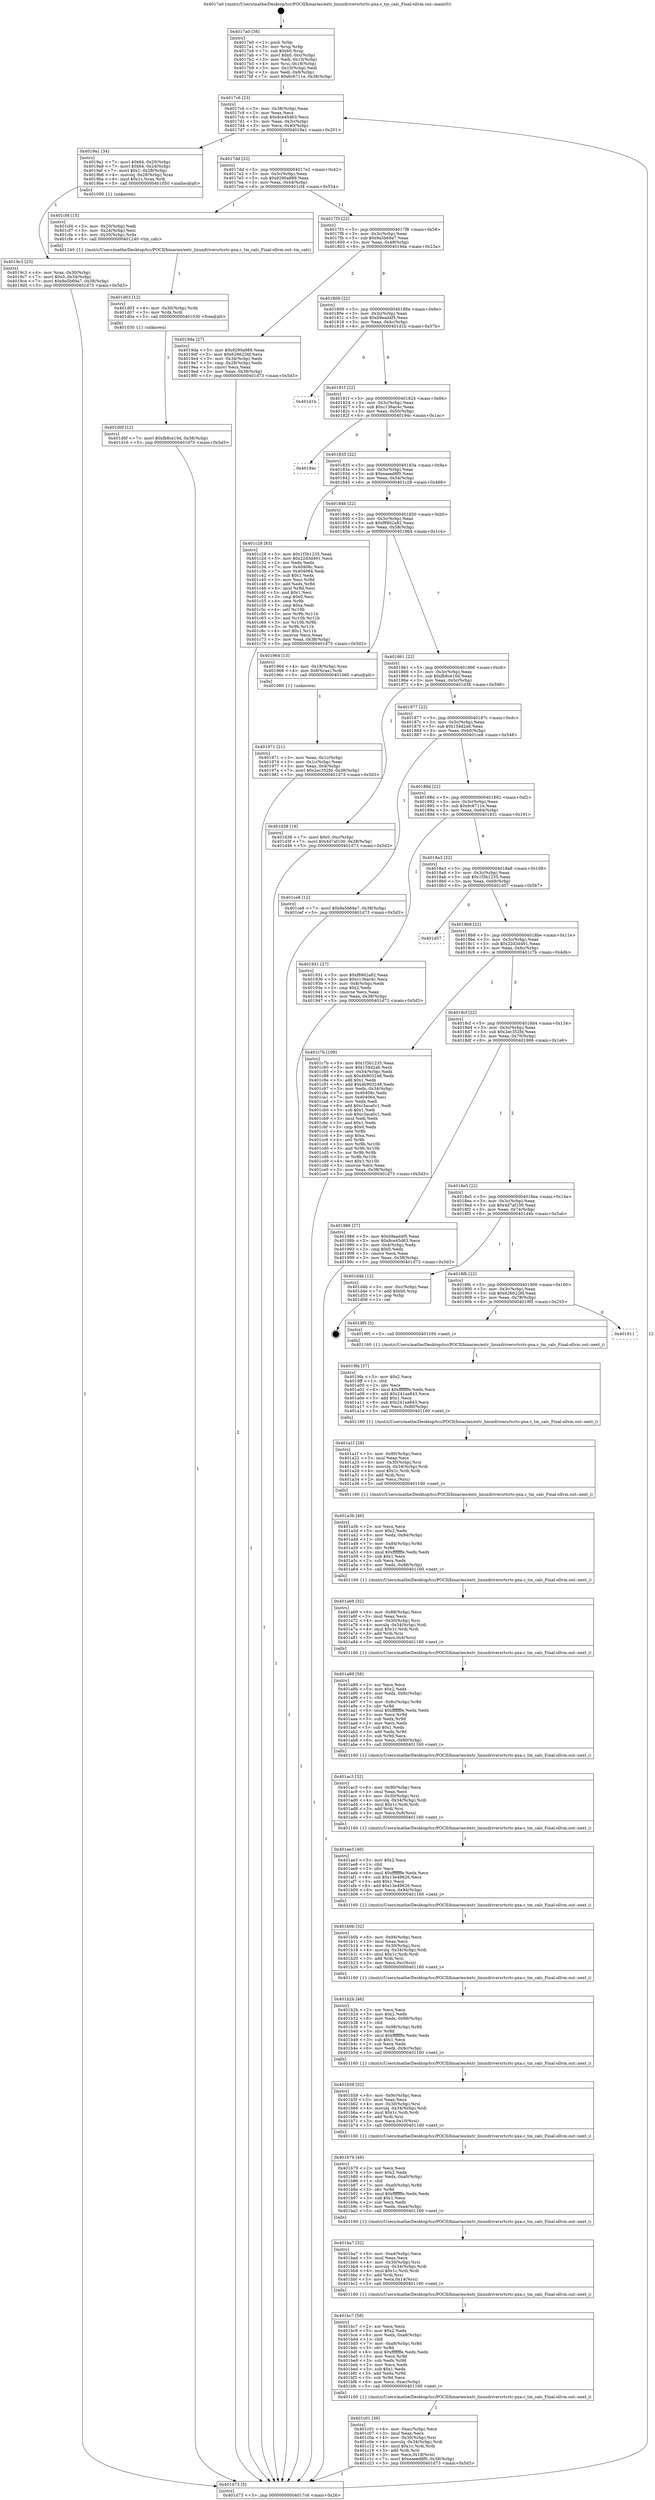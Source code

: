 digraph "0x4017a0" {
  label = "0x4017a0 (/mnt/c/Users/mathe/Desktop/tcc/POCII/binaries/extr_linuxdriversrtcrtc-pxa.c_tm_calc_Final-ollvm.out::main(0))"
  labelloc = "t"
  node[shape=record]

  Entry [label="",width=0.3,height=0.3,shape=circle,fillcolor=black,style=filled]
  "0x4017c6" [label="{
     0x4017c6 [23]\l
     | [instrs]\l
     &nbsp;&nbsp;0x4017c6 \<+3\>: mov -0x38(%rbp),%eax\l
     &nbsp;&nbsp;0x4017c9 \<+2\>: mov %eax,%ecx\l
     &nbsp;&nbsp;0x4017cb \<+6\>: sub $0x8ce45d63,%ecx\l
     &nbsp;&nbsp;0x4017d1 \<+3\>: mov %eax,-0x3c(%rbp)\l
     &nbsp;&nbsp;0x4017d4 \<+3\>: mov %ecx,-0x40(%rbp)\l
     &nbsp;&nbsp;0x4017d7 \<+6\>: je 00000000004019a1 \<main+0x201\>\l
  }"]
  "0x4019a1" [label="{
     0x4019a1 [34]\l
     | [instrs]\l
     &nbsp;&nbsp;0x4019a1 \<+7\>: movl $0x64,-0x20(%rbp)\l
     &nbsp;&nbsp;0x4019a8 \<+7\>: movl $0x64,-0x24(%rbp)\l
     &nbsp;&nbsp;0x4019af \<+7\>: movl $0x1,-0x28(%rbp)\l
     &nbsp;&nbsp;0x4019b6 \<+4\>: movslq -0x28(%rbp),%rax\l
     &nbsp;&nbsp;0x4019ba \<+4\>: imul $0x1c,%rax,%rdi\l
     &nbsp;&nbsp;0x4019be \<+5\>: call 0000000000401050 \<malloc@plt\>\l
     | [calls]\l
     &nbsp;&nbsp;0x401050 \{1\} (unknown)\l
  }"]
  "0x4017dd" [label="{
     0x4017dd [22]\l
     | [instrs]\l
     &nbsp;&nbsp;0x4017dd \<+5\>: jmp 00000000004017e2 \<main+0x42\>\l
     &nbsp;&nbsp;0x4017e2 \<+3\>: mov -0x3c(%rbp),%eax\l
     &nbsp;&nbsp;0x4017e5 \<+5\>: sub $0x9290a989,%eax\l
     &nbsp;&nbsp;0x4017ea \<+3\>: mov %eax,-0x44(%rbp)\l
     &nbsp;&nbsp;0x4017ed \<+6\>: je 0000000000401cf4 \<main+0x554\>\l
  }"]
  Exit [label="",width=0.3,height=0.3,shape=circle,fillcolor=black,style=filled,peripheries=2]
  "0x401cf4" [label="{
     0x401cf4 [15]\l
     | [instrs]\l
     &nbsp;&nbsp;0x401cf4 \<+3\>: mov -0x20(%rbp),%edi\l
     &nbsp;&nbsp;0x401cf7 \<+3\>: mov -0x24(%rbp),%esi\l
     &nbsp;&nbsp;0x401cfa \<+4\>: mov -0x30(%rbp),%rdx\l
     &nbsp;&nbsp;0x401cfe \<+5\>: call 0000000000401240 \<tm_calc\>\l
     | [calls]\l
     &nbsp;&nbsp;0x401240 \{1\} (/mnt/c/Users/mathe/Desktop/tcc/POCII/binaries/extr_linuxdriversrtcrtc-pxa.c_tm_calc_Final-ollvm.out::tm_calc)\l
  }"]
  "0x4017f3" [label="{
     0x4017f3 [22]\l
     | [instrs]\l
     &nbsp;&nbsp;0x4017f3 \<+5\>: jmp 00000000004017f8 \<main+0x58\>\l
     &nbsp;&nbsp;0x4017f8 \<+3\>: mov -0x3c(%rbp),%eax\l
     &nbsp;&nbsp;0x4017fb \<+5\>: sub $0x9a5b69a7,%eax\l
     &nbsp;&nbsp;0x401800 \<+3\>: mov %eax,-0x48(%rbp)\l
     &nbsp;&nbsp;0x401803 \<+6\>: je 00000000004019da \<main+0x23a\>\l
  }"]
  "0x401d0f" [label="{
     0x401d0f [12]\l
     | [instrs]\l
     &nbsp;&nbsp;0x401d0f \<+7\>: movl $0xfb8ce10d,-0x38(%rbp)\l
     &nbsp;&nbsp;0x401d16 \<+5\>: jmp 0000000000401d73 \<main+0x5d3\>\l
  }"]
  "0x4019da" [label="{
     0x4019da [27]\l
     | [instrs]\l
     &nbsp;&nbsp;0x4019da \<+5\>: mov $0x9290a989,%eax\l
     &nbsp;&nbsp;0x4019df \<+5\>: mov $0x6266226f,%ecx\l
     &nbsp;&nbsp;0x4019e4 \<+3\>: mov -0x34(%rbp),%edx\l
     &nbsp;&nbsp;0x4019e7 \<+3\>: cmp -0x28(%rbp),%edx\l
     &nbsp;&nbsp;0x4019ea \<+3\>: cmovl %ecx,%eax\l
     &nbsp;&nbsp;0x4019ed \<+3\>: mov %eax,-0x38(%rbp)\l
     &nbsp;&nbsp;0x4019f0 \<+5\>: jmp 0000000000401d73 \<main+0x5d3\>\l
  }"]
  "0x401809" [label="{
     0x401809 [22]\l
     | [instrs]\l
     &nbsp;&nbsp;0x401809 \<+5\>: jmp 000000000040180e \<main+0x6e\>\l
     &nbsp;&nbsp;0x40180e \<+3\>: mov -0x3c(%rbp),%eax\l
     &nbsp;&nbsp;0x401811 \<+5\>: sub $0xb9ead4f5,%eax\l
     &nbsp;&nbsp;0x401816 \<+3\>: mov %eax,-0x4c(%rbp)\l
     &nbsp;&nbsp;0x401819 \<+6\>: je 0000000000401d1b \<main+0x57b\>\l
  }"]
  "0x401d03" [label="{
     0x401d03 [12]\l
     | [instrs]\l
     &nbsp;&nbsp;0x401d03 \<+4\>: mov -0x30(%rbp),%rdx\l
     &nbsp;&nbsp;0x401d07 \<+3\>: mov %rdx,%rdi\l
     &nbsp;&nbsp;0x401d0a \<+5\>: call 0000000000401030 \<free@plt\>\l
     | [calls]\l
     &nbsp;&nbsp;0x401030 \{1\} (unknown)\l
  }"]
  "0x401d1b" [label="{
     0x401d1b\l
  }", style=dashed]
  "0x40181f" [label="{
     0x40181f [22]\l
     | [instrs]\l
     &nbsp;&nbsp;0x40181f \<+5\>: jmp 0000000000401824 \<main+0x84\>\l
     &nbsp;&nbsp;0x401824 \<+3\>: mov -0x3c(%rbp),%eax\l
     &nbsp;&nbsp;0x401827 \<+5\>: sub $0xc136ac4c,%eax\l
     &nbsp;&nbsp;0x40182c \<+3\>: mov %eax,-0x50(%rbp)\l
     &nbsp;&nbsp;0x40182f \<+6\>: je 000000000040194c \<main+0x1ac\>\l
  }"]
  "0x401c01" [label="{
     0x401c01 [39]\l
     | [instrs]\l
     &nbsp;&nbsp;0x401c01 \<+6\>: mov -0xac(%rbp),%ecx\l
     &nbsp;&nbsp;0x401c07 \<+3\>: imul %eax,%ecx\l
     &nbsp;&nbsp;0x401c0a \<+4\>: mov -0x30(%rbp),%rsi\l
     &nbsp;&nbsp;0x401c0e \<+4\>: movslq -0x34(%rbp),%rdi\l
     &nbsp;&nbsp;0x401c12 \<+4\>: imul $0x1c,%rdi,%rdi\l
     &nbsp;&nbsp;0x401c16 \<+3\>: add %rdi,%rsi\l
     &nbsp;&nbsp;0x401c19 \<+3\>: mov %ecx,0x18(%rsi)\l
     &nbsp;&nbsp;0x401c1c \<+7\>: movl $0xeaeed8f0,-0x38(%rbp)\l
     &nbsp;&nbsp;0x401c23 \<+5\>: jmp 0000000000401d73 \<main+0x5d3\>\l
  }"]
  "0x40194c" [label="{
     0x40194c\l
  }", style=dashed]
  "0x401835" [label="{
     0x401835 [22]\l
     | [instrs]\l
     &nbsp;&nbsp;0x401835 \<+5\>: jmp 000000000040183a \<main+0x9a\>\l
     &nbsp;&nbsp;0x40183a \<+3\>: mov -0x3c(%rbp),%eax\l
     &nbsp;&nbsp;0x40183d \<+5\>: sub $0xeaeed8f0,%eax\l
     &nbsp;&nbsp;0x401842 \<+3\>: mov %eax,-0x54(%rbp)\l
     &nbsp;&nbsp;0x401845 \<+6\>: je 0000000000401c28 \<main+0x488\>\l
  }"]
  "0x401bc7" [label="{
     0x401bc7 [58]\l
     | [instrs]\l
     &nbsp;&nbsp;0x401bc7 \<+2\>: xor %ecx,%ecx\l
     &nbsp;&nbsp;0x401bc9 \<+5\>: mov $0x2,%edx\l
     &nbsp;&nbsp;0x401bce \<+6\>: mov %edx,-0xa8(%rbp)\l
     &nbsp;&nbsp;0x401bd4 \<+1\>: cltd\l
     &nbsp;&nbsp;0x401bd5 \<+7\>: mov -0xa8(%rbp),%r8d\l
     &nbsp;&nbsp;0x401bdc \<+3\>: idiv %r8d\l
     &nbsp;&nbsp;0x401bdf \<+6\>: imul $0xfffffffe,%edx,%edx\l
     &nbsp;&nbsp;0x401be5 \<+3\>: mov %ecx,%r9d\l
     &nbsp;&nbsp;0x401be8 \<+3\>: sub %edx,%r9d\l
     &nbsp;&nbsp;0x401beb \<+2\>: mov %ecx,%edx\l
     &nbsp;&nbsp;0x401bed \<+3\>: sub $0x1,%edx\l
     &nbsp;&nbsp;0x401bf0 \<+3\>: add %edx,%r9d\l
     &nbsp;&nbsp;0x401bf3 \<+3\>: sub %r9d,%ecx\l
     &nbsp;&nbsp;0x401bf6 \<+6\>: mov %ecx,-0xac(%rbp)\l
     &nbsp;&nbsp;0x401bfc \<+5\>: call 0000000000401160 \<next_i\>\l
     | [calls]\l
     &nbsp;&nbsp;0x401160 \{1\} (/mnt/c/Users/mathe/Desktop/tcc/POCII/binaries/extr_linuxdriversrtcrtc-pxa.c_tm_calc_Final-ollvm.out::next_i)\l
  }"]
  "0x401c28" [label="{
     0x401c28 [83]\l
     | [instrs]\l
     &nbsp;&nbsp;0x401c28 \<+5\>: mov $0x1f3b1235,%eax\l
     &nbsp;&nbsp;0x401c2d \<+5\>: mov $0x22d3d491,%ecx\l
     &nbsp;&nbsp;0x401c32 \<+2\>: xor %edx,%edx\l
     &nbsp;&nbsp;0x401c34 \<+7\>: mov 0x40408c,%esi\l
     &nbsp;&nbsp;0x401c3b \<+7\>: mov 0x404064,%edi\l
     &nbsp;&nbsp;0x401c42 \<+3\>: sub $0x1,%edx\l
     &nbsp;&nbsp;0x401c45 \<+3\>: mov %esi,%r8d\l
     &nbsp;&nbsp;0x401c48 \<+3\>: add %edx,%r8d\l
     &nbsp;&nbsp;0x401c4b \<+4\>: imul %r8d,%esi\l
     &nbsp;&nbsp;0x401c4f \<+3\>: and $0x1,%esi\l
     &nbsp;&nbsp;0x401c52 \<+3\>: cmp $0x0,%esi\l
     &nbsp;&nbsp;0x401c55 \<+4\>: sete %r9b\l
     &nbsp;&nbsp;0x401c59 \<+3\>: cmp $0xa,%edi\l
     &nbsp;&nbsp;0x401c5c \<+4\>: setl %r10b\l
     &nbsp;&nbsp;0x401c60 \<+3\>: mov %r9b,%r11b\l
     &nbsp;&nbsp;0x401c63 \<+3\>: and %r10b,%r11b\l
     &nbsp;&nbsp;0x401c66 \<+3\>: xor %r10b,%r9b\l
     &nbsp;&nbsp;0x401c69 \<+3\>: or %r9b,%r11b\l
     &nbsp;&nbsp;0x401c6c \<+4\>: test $0x1,%r11b\l
     &nbsp;&nbsp;0x401c70 \<+3\>: cmovne %ecx,%eax\l
     &nbsp;&nbsp;0x401c73 \<+3\>: mov %eax,-0x38(%rbp)\l
     &nbsp;&nbsp;0x401c76 \<+5\>: jmp 0000000000401d73 \<main+0x5d3\>\l
  }"]
  "0x40184b" [label="{
     0x40184b [22]\l
     | [instrs]\l
     &nbsp;&nbsp;0x40184b \<+5\>: jmp 0000000000401850 \<main+0xb0\>\l
     &nbsp;&nbsp;0x401850 \<+3\>: mov -0x3c(%rbp),%eax\l
     &nbsp;&nbsp;0x401853 \<+5\>: sub $0xf89d2a82,%eax\l
     &nbsp;&nbsp;0x401858 \<+3\>: mov %eax,-0x58(%rbp)\l
     &nbsp;&nbsp;0x40185b \<+6\>: je 0000000000401964 \<main+0x1c4\>\l
  }"]
  "0x401ba7" [label="{
     0x401ba7 [32]\l
     | [instrs]\l
     &nbsp;&nbsp;0x401ba7 \<+6\>: mov -0xa4(%rbp),%ecx\l
     &nbsp;&nbsp;0x401bad \<+3\>: imul %eax,%ecx\l
     &nbsp;&nbsp;0x401bb0 \<+4\>: mov -0x30(%rbp),%rsi\l
     &nbsp;&nbsp;0x401bb4 \<+4\>: movslq -0x34(%rbp),%rdi\l
     &nbsp;&nbsp;0x401bb8 \<+4\>: imul $0x1c,%rdi,%rdi\l
     &nbsp;&nbsp;0x401bbc \<+3\>: add %rdi,%rsi\l
     &nbsp;&nbsp;0x401bbf \<+3\>: mov %ecx,0x14(%rsi)\l
     &nbsp;&nbsp;0x401bc2 \<+5\>: call 0000000000401160 \<next_i\>\l
     | [calls]\l
     &nbsp;&nbsp;0x401160 \{1\} (/mnt/c/Users/mathe/Desktop/tcc/POCII/binaries/extr_linuxdriversrtcrtc-pxa.c_tm_calc_Final-ollvm.out::next_i)\l
  }"]
  "0x401964" [label="{
     0x401964 [13]\l
     | [instrs]\l
     &nbsp;&nbsp;0x401964 \<+4\>: mov -0x18(%rbp),%rax\l
     &nbsp;&nbsp;0x401968 \<+4\>: mov 0x8(%rax),%rdi\l
     &nbsp;&nbsp;0x40196c \<+5\>: call 0000000000401060 \<atoi@plt\>\l
     | [calls]\l
     &nbsp;&nbsp;0x401060 \{1\} (unknown)\l
  }"]
  "0x401861" [label="{
     0x401861 [22]\l
     | [instrs]\l
     &nbsp;&nbsp;0x401861 \<+5\>: jmp 0000000000401866 \<main+0xc6\>\l
     &nbsp;&nbsp;0x401866 \<+3\>: mov -0x3c(%rbp),%eax\l
     &nbsp;&nbsp;0x401869 \<+5\>: sub $0xfb8ce10d,%eax\l
     &nbsp;&nbsp;0x40186e \<+3\>: mov %eax,-0x5c(%rbp)\l
     &nbsp;&nbsp;0x401871 \<+6\>: je 0000000000401d38 \<main+0x598\>\l
  }"]
  "0x401b79" [label="{
     0x401b79 [46]\l
     | [instrs]\l
     &nbsp;&nbsp;0x401b79 \<+2\>: xor %ecx,%ecx\l
     &nbsp;&nbsp;0x401b7b \<+5\>: mov $0x2,%edx\l
     &nbsp;&nbsp;0x401b80 \<+6\>: mov %edx,-0xa0(%rbp)\l
     &nbsp;&nbsp;0x401b86 \<+1\>: cltd\l
     &nbsp;&nbsp;0x401b87 \<+7\>: mov -0xa0(%rbp),%r8d\l
     &nbsp;&nbsp;0x401b8e \<+3\>: idiv %r8d\l
     &nbsp;&nbsp;0x401b91 \<+6\>: imul $0xfffffffe,%edx,%edx\l
     &nbsp;&nbsp;0x401b97 \<+3\>: sub $0x1,%ecx\l
     &nbsp;&nbsp;0x401b9a \<+2\>: sub %ecx,%edx\l
     &nbsp;&nbsp;0x401b9c \<+6\>: mov %edx,-0xa4(%rbp)\l
     &nbsp;&nbsp;0x401ba2 \<+5\>: call 0000000000401160 \<next_i\>\l
     | [calls]\l
     &nbsp;&nbsp;0x401160 \{1\} (/mnt/c/Users/mathe/Desktop/tcc/POCII/binaries/extr_linuxdriversrtcrtc-pxa.c_tm_calc_Final-ollvm.out::next_i)\l
  }"]
  "0x401d38" [label="{
     0x401d38 [19]\l
     | [instrs]\l
     &nbsp;&nbsp;0x401d38 \<+7\>: movl $0x0,-0xc(%rbp)\l
     &nbsp;&nbsp;0x401d3f \<+7\>: movl $0x4d7af100,-0x38(%rbp)\l
     &nbsp;&nbsp;0x401d46 \<+5\>: jmp 0000000000401d73 \<main+0x5d3\>\l
  }"]
  "0x401877" [label="{
     0x401877 [22]\l
     | [instrs]\l
     &nbsp;&nbsp;0x401877 \<+5\>: jmp 000000000040187c \<main+0xdc\>\l
     &nbsp;&nbsp;0x40187c \<+3\>: mov -0x3c(%rbp),%eax\l
     &nbsp;&nbsp;0x40187f \<+5\>: sub $0x154d2a6,%eax\l
     &nbsp;&nbsp;0x401884 \<+3\>: mov %eax,-0x60(%rbp)\l
     &nbsp;&nbsp;0x401887 \<+6\>: je 0000000000401ce8 \<main+0x548\>\l
  }"]
  "0x401b59" [label="{
     0x401b59 [32]\l
     | [instrs]\l
     &nbsp;&nbsp;0x401b59 \<+6\>: mov -0x9c(%rbp),%ecx\l
     &nbsp;&nbsp;0x401b5f \<+3\>: imul %eax,%ecx\l
     &nbsp;&nbsp;0x401b62 \<+4\>: mov -0x30(%rbp),%rsi\l
     &nbsp;&nbsp;0x401b66 \<+4\>: movslq -0x34(%rbp),%rdi\l
     &nbsp;&nbsp;0x401b6a \<+4\>: imul $0x1c,%rdi,%rdi\l
     &nbsp;&nbsp;0x401b6e \<+3\>: add %rdi,%rsi\l
     &nbsp;&nbsp;0x401b71 \<+3\>: mov %ecx,0x10(%rsi)\l
     &nbsp;&nbsp;0x401b74 \<+5\>: call 0000000000401160 \<next_i\>\l
     | [calls]\l
     &nbsp;&nbsp;0x401160 \{1\} (/mnt/c/Users/mathe/Desktop/tcc/POCII/binaries/extr_linuxdriversrtcrtc-pxa.c_tm_calc_Final-ollvm.out::next_i)\l
  }"]
  "0x401ce8" [label="{
     0x401ce8 [12]\l
     | [instrs]\l
     &nbsp;&nbsp;0x401ce8 \<+7\>: movl $0x9a5b69a7,-0x38(%rbp)\l
     &nbsp;&nbsp;0x401cef \<+5\>: jmp 0000000000401d73 \<main+0x5d3\>\l
  }"]
  "0x40188d" [label="{
     0x40188d [22]\l
     | [instrs]\l
     &nbsp;&nbsp;0x40188d \<+5\>: jmp 0000000000401892 \<main+0xf2\>\l
     &nbsp;&nbsp;0x401892 \<+3\>: mov -0x3c(%rbp),%eax\l
     &nbsp;&nbsp;0x401895 \<+5\>: sub $0x6c6711e,%eax\l
     &nbsp;&nbsp;0x40189a \<+3\>: mov %eax,-0x64(%rbp)\l
     &nbsp;&nbsp;0x40189d \<+6\>: je 0000000000401931 \<main+0x191\>\l
  }"]
  "0x401b2b" [label="{
     0x401b2b [46]\l
     | [instrs]\l
     &nbsp;&nbsp;0x401b2b \<+2\>: xor %ecx,%ecx\l
     &nbsp;&nbsp;0x401b2d \<+5\>: mov $0x2,%edx\l
     &nbsp;&nbsp;0x401b32 \<+6\>: mov %edx,-0x98(%rbp)\l
     &nbsp;&nbsp;0x401b38 \<+1\>: cltd\l
     &nbsp;&nbsp;0x401b39 \<+7\>: mov -0x98(%rbp),%r8d\l
     &nbsp;&nbsp;0x401b40 \<+3\>: idiv %r8d\l
     &nbsp;&nbsp;0x401b43 \<+6\>: imul $0xfffffffe,%edx,%edx\l
     &nbsp;&nbsp;0x401b49 \<+3\>: sub $0x1,%ecx\l
     &nbsp;&nbsp;0x401b4c \<+2\>: sub %ecx,%edx\l
     &nbsp;&nbsp;0x401b4e \<+6\>: mov %edx,-0x9c(%rbp)\l
     &nbsp;&nbsp;0x401b54 \<+5\>: call 0000000000401160 \<next_i\>\l
     | [calls]\l
     &nbsp;&nbsp;0x401160 \{1\} (/mnt/c/Users/mathe/Desktop/tcc/POCII/binaries/extr_linuxdriversrtcrtc-pxa.c_tm_calc_Final-ollvm.out::next_i)\l
  }"]
  "0x401931" [label="{
     0x401931 [27]\l
     | [instrs]\l
     &nbsp;&nbsp;0x401931 \<+5\>: mov $0xf89d2a82,%eax\l
     &nbsp;&nbsp;0x401936 \<+5\>: mov $0xc136ac4c,%ecx\l
     &nbsp;&nbsp;0x40193b \<+3\>: mov -0x8(%rbp),%edx\l
     &nbsp;&nbsp;0x40193e \<+3\>: cmp $0x2,%edx\l
     &nbsp;&nbsp;0x401941 \<+3\>: cmovne %ecx,%eax\l
     &nbsp;&nbsp;0x401944 \<+3\>: mov %eax,-0x38(%rbp)\l
     &nbsp;&nbsp;0x401947 \<+5\>: jmp 0000000000401d73 \<main+0x5d3\>\l
  }"]
  "0x4018a3" [label="{
     0x4018a3 [22]\l
     | [instrs]\l
     &nbsp;&nbsp;0x4018a3 \<+5\>: jmp 00000000004018a8 \<main+0x108\>\l
     &nbsp;&nbsp;0x4018a8 \<+3\>: mov -0x3c(%rbp),%eax\l
     &nbsp;&nbsp;0x4018ab \<+5\>: sub $0x1f3b1235,%eax\l
     &nbsp;&nbsp;0x4018b0 \<+3\>: mov %eax,-0x68(%rbp)\l
     &nbsp;&nbsp;0x4018b3 \<+6\>: je 0000000000401d57 \<main+0x5b7\>\l
  }"]
  "0x401d73" [label="{
     0x401d73 [5]\l
     | [instrs]\l
     &nbsp;&nbsp;0x401d73 \<+5\>: jmp 00000000004017c6 \<main+0x26\>\l
  }"]
  "0x4017a0" [label="{
     0x4017a0 [38]\l
     | [instrs]\l
     &nbsp;&nbsp;0x4017a0 \<+1\>: push %rbp\l
     &nbsp;&nbsp;0x4017a1 \<+3\>: mov %rsp,%rbp\l
     &nbsp;&nbsp;0x4017a4 \<+7\>: sub $0xb0,%rsp\l
     &nbsp;&nbsp;0x4017ab \<+7\>: movl $0x0,-0xc(%rbp)\l
     &nbsp;&nbsp;0x4017b2 \<+3\>: mov %edi,-0x10(%rbp)\l
     &nbsp;&nbsp;0x4017b5 \<+4\>: mov %rsi,-0x18(%rbp)\l
     &nbsp;&nbsp;0x4017b9 \<+3\>: mov -0x10(%rbp),%edi\l
     &nbsp;&nbsp;0x4017bc \<+3\>: mov %edi,-0x8(%rbp)\l
     &nbsp;&nbsp;0x4017bf \<+7\>: movl $0x6c6711e,-0x38(%rbp)\l
  }"]
  "0x401971" [label="{
     0x401971 [21]\l
     | [instrs]\l
     &nbsp;&nbsp;0x401971 \<+3\>: mov %eax,-0x1c(%rbp)\l
     &nbsp;&nbsp;0x401974 \<+3\>: mov -0x1c(%rbp),%eax\l
     &nbsp;&nbsp;0x401977 \<+3\>: mov %eax,-0x4(%rbp)\l
     &nbsp;&nbsp;0x40197a \<+7\>: movl $0x2ec352fd,-0x38(%rbp)\l
     &nbsp;&nbsp;0x401981 \<+5\>: jmp 0000000000401d73 \<main+0x5d3\>\l
  }"]
  "0x401b0b" [label="{
     0x401b0b [32]\l
     | [instrs]\l
     &nbsp;&nbsp;0x401b0b \<+6\>: mov -0x94(%rbp),%ecx\l
     &nbsp;&nbsp;0x401b11 \<+3\>: imul %eax,%ecx\l
     &nbsp;&nbsp;0x401b14 \<+4\>: mov -0x30(%rbp),%rsi\l
     &nbsp;&nbsp;0x401b18 \<+4\>: movslq -0x34(%rbp),%rdi\l
     &nbsp;&nbsp;0x401b1c \<+4\>: imul $0x1c,%rdi,%rdi\l
     &nbsp;&nbsp;0x401b20 \<+3\>: add %rdi,%rsi\l
     &nbsp;&nbsp;0x401b23 \<+3\>: mov %ecx,0xc(%rsi)\l
     &nbsp;&nbsp;0x401b26 \<+5\>: call 0000000000401160 \<next_i\>\l
     | [calls]\l
     &nbsp;&nbsp;0x401160 \{1\} (/mnt/c/Users/mathe/Desktop/tcc/POCII/binaries/extr_linuxdriversrtcrtc-pxa.c_tm_calc_Final-ollvm.out::next_i)\l
  }"]
  "0x401d57" [label="{
     0x401d57\l
  }", style=dashed]
  "0x4018b9" [label="{
     0x4018b9 [22]\l
     | [instrs]\l
     &nbsp;&nbsp;0x4018b9 \<+5\>: jmp 00000000004018be \<main+0x11e\>\l
     &nbsp;&nbsp;0x4018be \<+3\>: mov -0x3c(%rbp),%eax\l
     &nbsp;&nbsp;0x4018c1 \<+5\>: sub $0x22d3d491,%eax\l
     &nbsp;&nbsp;0x4018c6 \<+3\>: mov %eax,-0x6c(%rbp)\l
     &nbsp;&nbsp;0x4018c9 \<+6\>: je 0000000000401c7b \<main+0x4db\>\l
  }"]
  "0x401ae3" [label="{
     0x401ae3 [40]\l
     | [instrs]\l
     &nbsp;&nbsp;0x401ae3 \<+5\>: mov $0x2,%ecx\l
     &nbsp;&nbsp;0x401ae8 \<+1\>: cltd\l
     &nbsp;&nbsp;0x401ae9 \<+2\>: idiv %ecx\l
     &nbsp;&nbsp;0x401aeb \<+6\>: imul $0xfffffffe,%edx,%ecx\l
     &nbsp;&nbsp;0x401af1 \<+6\>: sub $0x13e49626,%ecx\l
     &nbsp;&nbsp;0x401af7 \<+3\>: add $0x1,%ecx\l
     &nbsp;&nbsp;0x401afa \<+6\>: add $0x13e49626,%ecx\l
     &nbsp;&nbsp;0x401b00 \<+6\>: mov %ecx,-0x94(%rbp)\l
     &nbsp;&nbsp;0x401b06 \<+5\>: call 0000000000401160 \<next_i\>\l
     | [calls]\l
     &nbsp;&nbsp;0x401160 \{1\} (/mnt/c/Users/mathe/Desktop/tcc/POCII/binaries/extr_linuxdriversrtcrtc-pxa.c_tm_calc_Final-ollvm.out::next_i)\l
  }"]
  "0x401c7b" [label="{
     0x401c7b [109]\l
     | [instrs]\l
     &nbsp;&nbsp;0x401c7b \<+5\>: mov $0x1f3b1235,%eax\l
     &nbsp;&nbsp;0x401c80 \<+5\>: mov $0x154d2a6,%ecx\l
     &nbsp;&nbsp;0x401c85 \<+3\>: mov -0x34(%rbp),%edx\l
     &nbsp;&nbsp;0x401c88 \<+6\>: sub $0x4b903248,%edx\l
     &nbsp;&nbsp;0x401c8e \<+3\>: add $0x1,%edx\l
     &nbsp;&nbsp;0x401c91 \<+6\>: add $0x4b903248,%edx\l
     &nbsp;&nbsp;0x401c97 \<+3\>: mov %edx,-0x34(%rbp)\l
     &nbsp;&nbsp;0x401c9a \<+7\>: mov 0x40408c,%edx\l
     &nbsp;&nbsp;0x401ca1 \<+7\>: mov 0x404064,%esi\l
     &nbsp;&nbsp;0x401ca8 \<+2\>: mov %edx,%edi\l
     &nbsp;&nbsp;0x401caa \<+6\>: add $0xc3aca0c1,%edi\l
     &nbsp;&nbsp;0x401cb0 \<+3\>: sub $0x1,%edi\l
     &nbsp;&nbsp;0x401cb3 \<+6\>: sub $0xc3aca0c1,%edi\l
     &nbsp;&nbsp;0x401cb9 \<+3\>: imul %edi,%edx\l
     &nbsp;&nbsp;0x401cbc \<+3\>: and $0x1,%edx\l
     &nbsp;&nbsp;0x401cbf \<+3\>: cmp $0x0,%edx\l
     &nbsp;&nbsp;0x401cc2 \<+4\>: sete %r8b\l
     &nbsp;&nbsp;0x401cc6 \<+3\>: cmp $0xa,%esi\l
     &nbsp;&nbsp;0x401cc9 \<+4\>: setl %r9b\l
     &nbsp;&nbsp;0x401ccd \<+3\>: mov %r8b,%r10b\l
     &nbsp;&nbsp;0x401cd0 \<+3\>: and %r9b,%r10b\l
     &nbsp;&nbsp;0x401cd3 \<+3\>: xor %r9b,%r8b\l
     &nbsp;&nbsp;0x401cd6 \<+3\>: or %r8b,%r10b\l
     &nbsp;&nbsp;0x401cd9 \<+4\>: test $0x1,%r10b\l
     &nbsp;&nbsp;0x401cdd \<+3\>: cmovne %ecx,%eax\l
     &nbsp;&nbsp;0x401ce0 \<+3\>: mov %eax,-0x38(%rbp)\l
     &nbsp;&nbsp;0x401ce3 \<+5\>: jmp 0000000000401d73 \<main+0x5d3\>\l
  }"]
  "0x4018cf" [label="{
     0x4018cf [22]\l
     | [instrs]\l
     &nbsp;&nbsp;0x4018cf \<+5\>: jmp 00000000004018d4 \<main+0x134\>\l
     &nbsp;&nbsp;0x4018d4 \<+3\>: mov -0x3c(%rbp),%eax\l
     &nbsp;&nbsp;0x4018d7 \<+5\>: sub $0x2ec352fd,%eax\l
     &nbsp;&nbsp;0x4018dc \<+3\>: mov %eax,-0x70(%rbp)\l
     &nbsp;&nbsp;0x4018df \<+6\>: je 0000000000401986 \<main+0x1e6\>\l
  }"]
  "0x401ac3" [label="{
     0x401ac3 [32]\l
     | [instrs]\l
     &nbsp;&nbsp;0x401ac3 \<+6\>: mov -0x90(%rbp),%ecx\l
     &nbsp;&nbsp;0x401ac9 \<+3\>: imul %eax,%ecx\l
     &nbsp;&nbsp;0x401acc \<+4\>: mov -0x30(%rbp),%rsi\l
     &nbsp;&nbsp;0x401ad0 \<+4\>: movslq -0x34(%rbp),%rdi\l
     &nbsp;&nbsp;0x401ad4 \<+4\>: imul $0x1c,%rdi,%rdi\l
     &nbsp;&nbsp;0x401ad8 \<+3\>: add %rdi,%rsi\l
     &nbsp;&nbsp;0x401adb \<+3\>: mov %ecx,0x8(%rsi)\l
     &nbsp;&nbsp;0x401ade \<+5\>: call 0000000000401160 \<next_i\>\l
     | [calls]\l
     &nbsp;&nbsp;0x401160 \{1\} (/mnt/c/Users/mathe/Desktop/tcc/POCII/binaries/extr_linuxdriversrtcrtc-pxa.c_tm_calc_Final-ollvm.out::next_i)\l
  }"]
  "0x401986" [label="{
     0x401986 [27]\l
     | [instrs]\l
     &nbsp;&nbsp;0x401986 \<+5\>: mov $0xb9ead4f5,%eax\l
     &nbsp;&nbsp;0x40198b \<+5\>: mov $0x8ce45d63,%ecx\l
     &nbsp;&nbsp;0x401990 \<+3\>: mov -0x4(%rbp),%edx\l
     &nbsp;&nbsp;0x401993 \<+3\>: cmp $0x0,%edx\l
     &nbsp;&nbsp;0x401996 \<+3\>: cmove %ecx,%eax\l
     &nbsp;&nbsp;0x401999 \<+3\>: mov %eax,-0x38(%rbp)\l
     &nbsp;&nbsp;0x40199c \<+5\>: jmp 0000000000401d73 \<main+0x5d3\>\l
  }"]
  "0x4018e5" [label="{
     0x4018e5 [22]\l
     | [instrs]\l
     &nbsp;&nbsp;0x4018e5 \<+5\>: jmp 00000000004018ea \<main+0x14a\>\l
     &nbsp;&nbsp;0x4018ea \<+3\>: mov -0x3c(%rbp),%eax\l
     &nbsp;&nbsp;0x4018ed \<+5\>: sub $0x4d7af100,%eax\l
     &nbsp;&nbsp;0x4018f2 \<+3\>: mov %eax,-0x74(%rbp)\l
     &nbsp;&nbsp;0x4018f5 \<+6\>: je 0000000000401d4b \<main+0x5ab\>\l
  }"]
  "0x4019c3" [label="{
     0x4019c3 [23]\l
     | [instrs]\l
     &nbsp;&nbsp;0x4019c3 \<+4\>: mov %rax,-0x30(%rbp)\l
     &nbsp;&nbsp;0x4019c7 \<+7\>: movl $0x0,-0x34(%rbp)\l
     &nbsp;&nbsp;0x4019ce \<+7\>: movl $0x9a5b69a7,-0x38(%rbp)\l
     &nbsp;&nbsp;0x4019d5 \<+5\>: jmp 0000000000401d73 \<main+0x5d3\>\l
  }"]
  "0x401a89" [label="{
     0x401a89 [58]\l
     | [instrs]\l
     &nbsp;&nbsp;0x401a89 \<+2\>: xor %ecx,%ecx\l
     &nbsp;&nbsp;0x401a8b \<+5\>: mov $0x2,%edx\l
     &nbsp;&nbsp;0x401a90 \<+6\>: mov %edx,-0x8c(%rbp)\l
     &nbsp;&nbsp;0x401a96 \<+1\>: cltd\l
     &nbsp;&nbsp;0x401a97 \<+7\>: mov -0x8c(%rbp),%r8d\l
     &nbsp;&nbsp;0x401a9e \<+3\>: idiv %r8d\l
     &nbsp;&nbsp;0x401aa1 \<+6\>: imul $0xfffffffe,%edx,%edx\l
     &nbsp;&nbsp;0x401aa7 \<+3\>: mov %ecx,%r9d\l
     &nbsp;&nbsp;0x401aaa \<+3\>: sub %edx,%r9d\l
     &nbsp;&nbsp;0x401aad \<+2\>: mov %ecx,%edx\l
     &nbsp;&nbsp;0x401aaf \<+3\>: sub $0x1,%edx\l
     &nbsp;&nbsp;0x401ab2 \<+3\>: add %edx,%r9d\l
     &nbsp;&nbsp;0x401ab5 \<+3\>: sub %r9d,%ecx\l
     &nbsp;&nbsp;0x401ab8 \<+6\>: mov %ecx,-0x90(%rbp)\l
     &nbsp;&nbsp;0x401abe \<+5\>: call 0000000000401160 \<next_i\>\l
     | [calls]\l
     &nbsp;&nbsp;0x401160 \{1\} (/mnt/c/Users/mathe/Desktop/tcc/POCII/binaries/extr_linuxdriversrtcrtc-pxa.c_tm_calc_Final-ollvm.out::next_i)\l
  }"]
  "0x401d4b" [label="{
     0x401d4b [12]\l
     | [instrs]\l
     &nbsp;&nbsp;0x401d4b \<+3\>: mov -0xc(%rbp),%eax\l
     &nbsp;&nbsp;0x401d4e \<+7\>: add $0xb0,%rsp\l
     &nbsp;&nbsp;0x401d55 \<+1\>: pop %rbp\l
     &nbsp;&nbsp;0x401d56 \<+1\>: ret\l
  }"]
  "0x4018fb" [label="{
     0x4018fb [22]\l
     | [instrs]\l
     &nbsp;&nbsp;0x4018fb \<+5\>: jmp 0000000000401900 \<main+0x160\>\l
     &nbsp;&nbsp;0x401900 \<+3\>: mov -0x3c(%rbp),%eax\l
     &nbsp;&nbsp;0x401903 \<+5\>: sub $0x6266226f,%eax\l
     &nbsp;&nbsp;0x401908 \<+3\>: mov %eax,-0x78(%rbp)\l
     &nbsp;&nbsp;0x40190b \<+6\>: je 00000000004019f5 \<main+0x255\>\l
  }"]
  "0x401a69" [label="{
     0x401a69 [32]\l
     | [instrs]\l
     &nbsp;&nbsp;0x401a69 \<+6\>: mov -0x88(%rbp),%ecx\l
     &nbsp;&nbsp;0x401a6f \<+3\>: imul %eax,%ecx\l
     &nbsp;&nbsp;0x401a72 \<+4\>: mov -0x30(%rbp),%rsi\l
     &nbsp;&nbsp;0x401a76 \<+4\>: movslq -0x34(%rbp),%rdi\l
     &nbsp;&nbsp;0x401a7a \<+4\>: imul $0x1c,%rdi,%rdi\l
     &nbsp;&nbsp;0x401a7e \<+3\>: add %rdi,%rsi\l
     &nbsp;&nbsp;0x401a81 \<+3\>: mov %ecx,0x4(%rsi)\l
     &nbsp;&nbsp;0x401a84 \<+5\>: call 0000000000401160 \<next_i\>\l
     | [calls]\l
     &nbsp;&nbsp;0x401160 \{1\} (/mnt/c/Users/mathe/Desktop/tcc/POCII/binaries/extr_linuxdriversrtcrtc-pxa.c_tm_calc_Final-ollvm.out::next_i)\l
  }"]
  "0x4019f5" [label="{
     0x4019f5 [5]\l
     | [instrs]\l
     &nbsp;&nbsp;0x4019f5 \<+5\>: call 0000000000401160 \<next_i\>\l
     | [calls]\l
     &nbsp;&nbsp;0x401160 \{1\} (/mnt/c/Users/mathe/Desktop/tcc/POCII/binaries/extr_linuxdriversrtcrtc-pxa.c_tm_calc_Final-ollvm.out::next_i)\l
  }"]
  "0x401911" [label="{
     0x401911\l
  }", style=dashed]
  "0x4019fa" [label="{
     0x4019fa [37]\l
     | [instrs]\l
     &nbsp;&nbsp;0x4019fa \<+5\>: mov $0x2,%ecx\l
     &nbsp;&nbsp;0x4019ff \<+1\>: cltd\l
     &nbsp;&nbsp;0x401a00 \<+2\>: idiv %ecx\l
     &nbsp;&nbsp;0x401a02 \<+6\>: imul $0xfffffffe,%edx,%ecx\l
     &nbsp;&nbsp;0x401a08 \<+6\>: add $0x241aa843,%ecx\l
     &nbsp;&nbsp;0x401a0e \<+3\>: add $0x1,%ecx\l
     &nbsp;&nbsp;0x401a11 \<+6\>: sub $0x241aa843,%ecx\l
     &nbsp;&nbsp;0x401a17 \<+3\>: mov %ecx,-0x80(%rbp)\l
     &nbsp;&nbsp;0x401a1a \<+5\>: call 0000000000401160 \<next_i\>\l
     | [calls]\l
     &nbsp;&nbsp;0x401160 \{1\} (/mnt/c/Users/mathe/Desktop/tcc/POCII/binaries/extr_linuxdriversrtcrtc-pxa.c_tm_calc_Final-ollvm.out::next_i)\l
  }"]
  "0x401a1f" [label="{
     0x401a1f [28]\l
     | [instrs]\l
     &nbsp;&nbsp;0x401a1f \<+3\>: mov -0x80(%rbp),%ecx\l
     &nbsp;&nbsp;0x401a22 \<+3\>: imul %eax,%ecx\l
     &nbsp;&nbsp;0x401a25 \<+4\>: mov -0x30(%rbp),%rsi\l
     &nbsp;&nbsp;0x401a29 \<+4\>: movslq -0x34(%rbp),%rdi\l
     &nbsp;&nbsp;0x401a2d \<+4\>: imul $0x1c,%rdi,%rdi\l
     &nbsp;&nbsp;0x401a31 \<+3\>: add %rdi,%rsi\l
     &nbsp;&nbsp;0x401a34 \<+2\>: mov %ecx,(%rsi)\l
     &nbsp;&nbsp;0x401a36 \<+5\>: call 0000000000401160 \<next_i\>\l
     | [calls]\l
     &nbsp;&nbsp;0x401160 \{1\} (/mnt/c/Users/mathe/Desktop/tcc/POCII/binaries/extr_linuxdriversrtcrtc-pxa.c_tm_calc_Final-ollvm.out::next_i)\l
  }"]
  "0x401a3b" [label="{
     0x401a3b [46]\l
     | [instrs]\l
     &nbsp;&nbsp;0x401a3b \<+2\>: xor %ecx,%ecx\l
     &nbsp;&nbsp;0x401a3d \<+5\>: mov $0x2,%edx\l
     &nbsp;&nbsp;0x401a42 \<+6\>: mov %edx,-0x84(%rbp)\l
     &nbsp;&nbsp;0x401a48 \<+1\>: cltd\l
     &nbsp;&nbsp;0x401a49 \<+7\>: mov -0x84(%rbp),%r8d\l
     &nbsp;&nbsp;0x401a50 \<+3\>: idiv %r8d\l
     &nbsp;&nbsp;0x401a53 \<+6\>: imul $0xfffffffe,%edx,%edx\l
     &nbsp;&nbsp;0x401a59 \<+3\>: sub $0x1,%ecx\l
     &nbsp;&nbsp;0x401a5c \<+2\>: sub %ecx,%edx\l
     &nbsp;&nbsp;0x401a5e \<+6\>: mov %edx,-0x88(%rbp)\l
     &nbsp;&nbsp;0x401a64 \<+5\>: call 0000000000401160 \<next_i\>\l
     | [calls]\l
     &nbsp;&nbsp;0x401160 \{1\} (/mnt/c/Users/mathe/Desktop/tcc/POCII/binaries/extr_linuxdriversrtcrtc-pxa.c_tm_calc_Final-ollvm.out::next_i)\l
  }"]
  Entry -> "0x4017a0" [label=" 1"]
  "0x4017c6" -> "0x4019a1" [label=" 1"]
  "0x4017c6" -> "0x4017dd" [label=" 12"]
  "0x401d4b" -> Exit [label=" 1"]
  "0x4017dd" -> "0x401cf4" [label=" 1"]
  "0x4017dd" -> "0x4017f3" [label=" 11"]
  "0x401d38" -> "0x401d73" [label=" 1"]
  "0x4017f3" -> "0x4019da" [label=" 2"]
  "0x4017f3" -> "0x401809" [label=" 9"]
  "0x401d0f" -> "0x401d73" [label=" 1"]
  "0x401809" -> "0x401d1b" [label=" 0"]
  "0x401809" -> "0x40181f" [label=" 9"]
  "0x401d03" -> "0x401d0f" [label=" 1"]
  "0x40181f" -> "0x40194c" [label=" 0"]
  "0x40181f" -> "0x401835" [label=" 9"]
  "0x401cf4" -> "0x401d03" [label=" 1"]
  "0x401835" -> "0x401c28" [label=" 1"]
  "0x401835" -> "0x40184b" [label=" 8"]
  "0x401ce8" -> "0x401d73" [label=" 1"]
  "0x40184b" -> "0x401964" [label=" 1"]
  "0x40184b" -> "0x401861" [label=" 7"]
  "0x401c7b" -> "0x401d73" [label=" 1"]
  "0x401861" -> "0x401d38" [label=" 1"]
  "0x401861" -> "0x401877" [label=" 6"]
  "0x401c28" -> "0x401d73" [label=" 1"]
  "0x401877" -> "0x401ce8" [label=" 1"]
  "0x401877" -> "0x40188d" [label=" 5"]
  "0x401c01" -> "0x401d73" [label=" 1"]
  "0x40188d" -> "0x401931" [label=" 1"]
  "0x40188d" -> "0x4018a3" [label=" 4"]
  "0x401931" -> "0x401d73" [label=" 1"]
  "0x4017a0" -> "0x4017c6" [label=" 1"]
  "0x401d73" -> "0x4017c6" [label=" 12"]
  "0x401964" -> "0x401971" [label=" 1"]
  "0x401971" -> "0x401d73" [label=" 1"]
  "0x401bc7" -> "0x401c01" [label=" 1"]
  "0x4018a3" -> "0x401d57" [label=" 0"]
  "0x4018a3" -> "0x4018b9" [label=" 4"]
  "0x401ba7" -> "0x401bc7" [label=" 1"]
  "0x4018b9" -> "0x401c7b" [label=" 1"]
  "0x4018b9" -> "0x4018cf" [label=" 3"]
  "0x401b79" -> "0x401ba7" [label=" 1"]
  "0x4018cf" -> "0x401986" [label=" 1"]
  "0x4018cf" -> "0x4018e5" [label=" 2"]
  "0x401986" -> "0x401d73" [label=" 1"]
  "0x4019a1" -> "0x4019c3" [label=" 1"]
  "0x4019c3" -> "0x401d73" [label=" 1"]
  "0x4019da" -> "0x401d73" [label=" 2"]
  "0x401b59" -> "0x401b79" [label=" 1"]
  "0x4018e5" -> "0x401d4b" [label=" 1"]
  "0x4018e5" -> "0x4018fb" [label=" 1"]
  "0x401b2b" -> "0x401b59" [label=" 1"]
  "0x4018fb" -> "0x4019f5" [label=" 1"]
  "0x4018fb" -> "0x401911" [label=" 0"]
  "0x4019f5" -> "0x4019fa" [label=" 1"]
  "0x4019fa" -> "0x401a1f" [label=" 1"]
  "0x401a1f" -> "0x401a3b" [label=" 1"]
  "0x401a3b" -> "0x401a69" [label=" 1"]
  "0x401a69" -> "0x401a89" [label=" 1"]
  "0x401a89" -> "0x401ac3" [label=" 1"]
  "0x401ac3" -> "0x401ae3" [label=" 1"]
  "0x401ae3" -> "0x401b0b" [label=" 1"]
  "0x401b0b" -> "0x401b2b" [label=" 1"]
}
